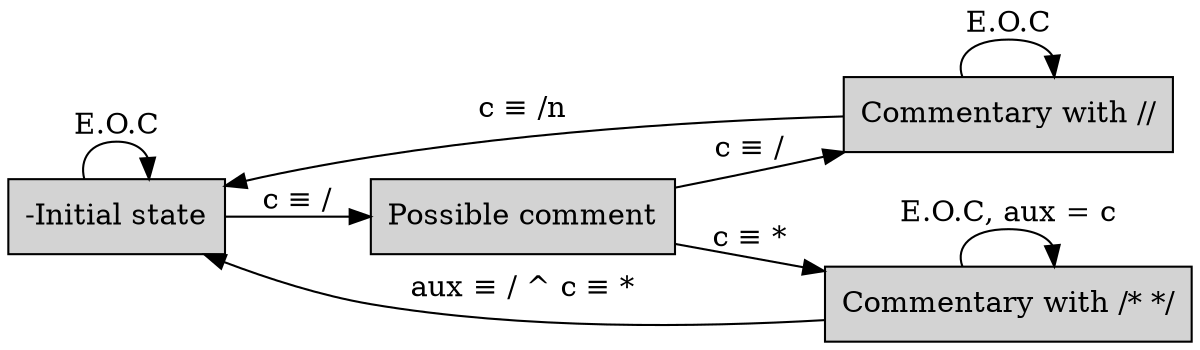  digraph MAQUINA_DE_ESTADO {
    rankdir=LR;
	size="8,5"
    node [style=filled, shape=box];
    "-Initial state" -> "Possible comment" [label = "c ≡ /"];
    "-Initial state" -> "-Initial state" [label = "E.O.C"];
    "Possible comment" -> "Commentary with //" [label = "c ≡ /"];
    "Possible comment" -> "Commentary with /* */" [label = "c ≡ *"];
    "Commentary with //" -> "-Initial state" [label = "c ≡ /n"];
    "Commentary with //" -> "Commentary with //" [label = "E.O.C"];
    "Commentary with /* */" -> "-Initial state" [label = "aux ≡ / ^ c ≡ *"];
    "Commentary with /* */" -> "Commentary with /* */" [label = "E.O.C, aux = c"];
}

